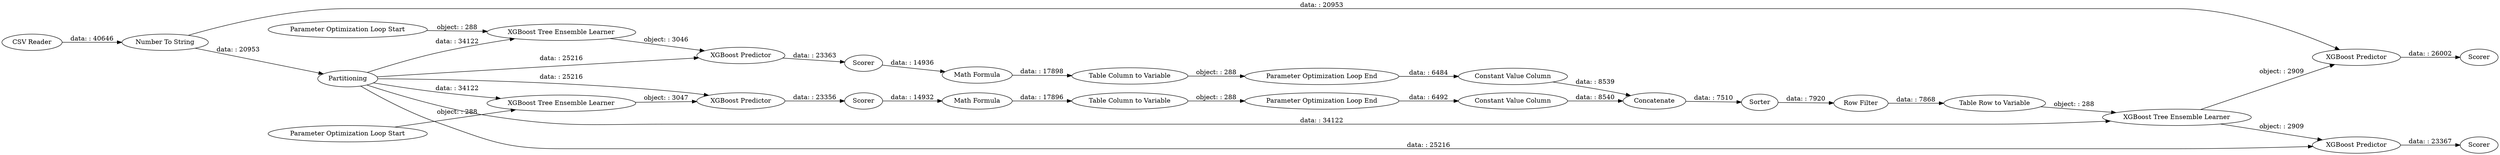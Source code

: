 digraph {
	"-4526342558937118830_16" [label=Scorer]
	"-4526342558937118830_47" [label="Row Filter"]
	"-4526342558937118830_29" [label="Parameter Optimization Loop End"]
	"-4526342558937118830_34" [label="XGBoost Tree Ensemble Learner"]
	"-4526342558937118830_13" [label="XGBoost Predictor"]
	"-4526342558937118830_1" [label="CSV Reader"]
	"-4526342558937118830_52" [label="XGBoost Predictor"]
	"-4526342558937118830_39" [label="Math Formula"]
	"-4526342558937118830_41" [label=Concatenate]
	"-4526342558937118830_51" [label="Table Row to Variable"]
	"-4526342558937118830_12" [label="XGBoost Tree Ensemble Learner"]
	"-4526342558937118830_33" [label="Table Column to Variable"]
	"-4526342558937118830_40" [label="Table Column to Variable"]
	"-4526342558937118830_49" [label="XGBoost Predictor"]
	"-4526342558937118830_28" [label="Parameter Optimization Loop Start"]
	"-4526342558937118830_4" [label=Partitioning]
	"-4526342558937118830_53" [label=Scorer]
	"-4526342558937118830_44" [label=Sorter]
	"-4526342558937118830_35" [label="XGBoost Predictor"]
	"-4526342558937118830_42" [label="Constant Value Column"]
	"-4526342558937118830_30" [label="Math Formula"]
	"-4526342558937118830_38" [label="Parameter Optimization Loop End"]
	"-4526342558937118830_36" [label=Scorer]
	"-4526342558937118830_37" [label="Parameter Optimization Loop Start"]
	"-4526342558937118830_43" [label="Constant Value Column"]
	"-4526342558937118830_48" [label="XGBoost Tree Ensemble Learner"]
	"-4526342558937118830_50" [label=Scorer]
	"-4526342558937118830_10" [label="Number To String"]
	"-4526342558937118830_52" -> "-4526342558937118830_53" [label="data: : 26002"]
	"-4526342558937118830_4" -> "-4526342558937118830_35" [label="data: : 25216"]
	"-4526342558937118830_51" -> "-4526342558937118830_48" [label="object: : 288"]
	"-4526342558937118830_10" -> "-4526342558937118830_52" [label="data: : 20953"]
	"-4526342558937118830_35" -> "-4526342558937118830_36" [label="data: : 23356"]
	"-4526342558937118830_28" -> "-4526342558937118830_12" [label="object: : 288"]
	"-4526342558937118830_37" -> "-4526342558937118830_34" [label="object: : 288"]
	"-4526342558937118830_41" -> "-4526342558937118830_44" [label="data: : 7510"]
	"-4526342558937118830_33" -> "-4526342558937118830_29" [label="object: : 288"]
	"-4526342558937118830_43" -> "-4526342558937118830_41" [label="data: : 8540"]
	"-4526342558937118830_48" -> "-4526342558937118830_52" [label="object: : 2909"]
	"-4526342558937118830_40" -> "-4526342558937118830_38" [label="object: : 288"]
	"-4526342558937118830_30" -> "-4526342558937118830_33" [label="data: : 17898"]
	"-4526342558937118830_4" -> "-4526342558937118830_49" [label="data: : 25216"]
	"-4526342558937118830_29" -> "-4526342558937118830_42" [label="data: : 6484"]
	"-4526342558937118830_16" -> "-4526342558937118830_30" [label="data: : 14936"]
	"-4526342558937118830_12" -> "-4526342558937118830_13" [label="object: : 3046"]
	"-4526342558937118830_10" -> "-4526342558937118830_4" [label="data: : 20953"]
	"-4526342558937118830_42" -> "-4526342558937118830_41" [label="data: : 8539"]
	"-4526342558937118830_44" -> "-4526342558937118830_47" [label="data: : 7920"]
	"-4526342558937118830_4" -> "-4526342558937118830_48" [label="data: : 34122"]
	"-4526342558937118830_38" -> "-4526342558937118830_43" [label="data: : 6492"]
	"-4526342558937118830_39" -> "-4526342558937118830_40" [label="data: : 17896"]
	"-4526342558937118830_47" -> "-4526342558937118830_51" [label="data: : 7868"]
	"-4526342558937118830_36" -> "-4526342558937118830_39" [label="data: : 14932"]
	"-4526342558937118830_4" -> "-4526342558937118830_13" [label="data: : 25216"]
	"-4526342558937118830_48" -> "-4526342558937118830_49" [label="object: : 2909"]
	"-4526342558937118830_34" -> "-4526342558937118830_35" [label="object: : 3047"]
	"-4526342558937118830_4" -> "-4526342558937118830_12" [label="data: : 34122"]
	"-4526342558937118830_1" -> "-4526342558937118830_10" [label="data: : 40646"]
	"-4526342558937118830_49" -> "-4526342558937118830_50" [label="data: : 23367"]
	"-4526342558937118830_13" -> "-4526342558937118830_16" [label="data: : 23363"]
	"-4526342558937118830_4" -> "-4526342558937118830_34" [label="data: : 34122"]
	rankdir=LR
}
